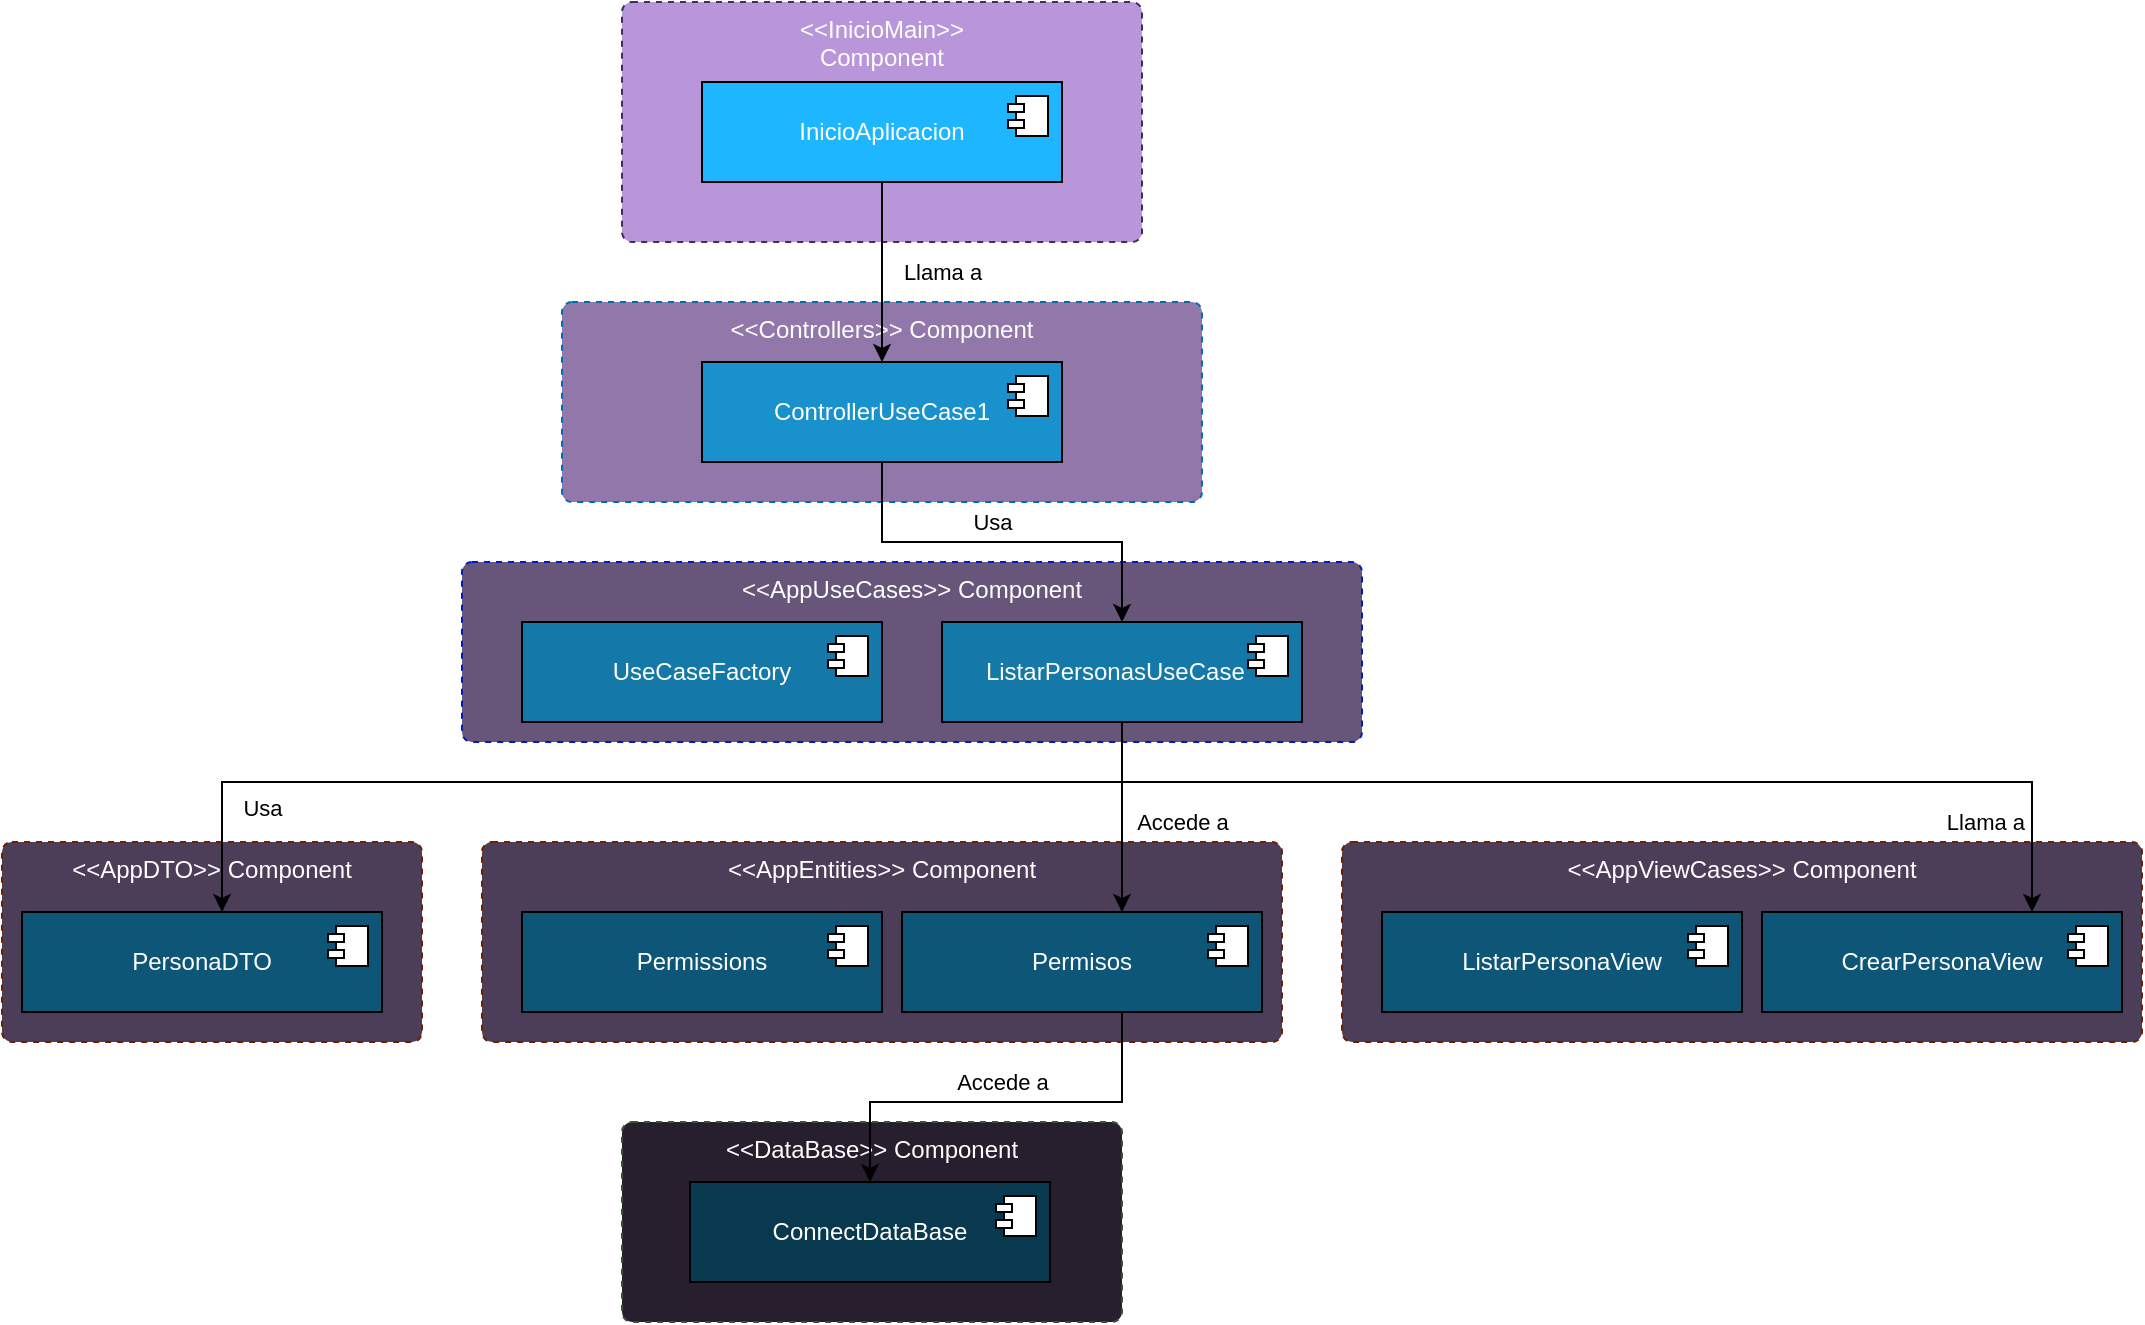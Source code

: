 <mxfile version="24.7.7">
  <diagram name="Página-1" id="VlQ6HZC6B33O2Ph2YO_7">
    <mxGraphModel dx="2074" dy="677" grid="1" gridSize="10" guides="1" tooltips="1" connect="1" arrows="1" fold="1" page="1" pageScale="1" pageWidth="827" pageHeight="1169" math="0" shadow="0">
      <root>
        <mxCell id="0" />
        <mxCell id="1" parent="0" />
        <mxCell id="_DpUyF2r_AuCn4P_OKAZ-36" value="&amp;lt;&amp;lt;AppDTO&amp;gt;&amp;gt; Component" style="html=1;align=center;verticalAlign=top;rounded=1;absoluteArcSize=1;arcSize=10;dashed=1;whiteSpace=wrap;fillColor=#4C3E59;strokeColor=#6D1F00;fontColor=#ffffff;" vertex="1" parent="1">
          <mxGeometry x="-20" y="500" width="210" height="100" as="geometry" />
        </mxCell>
        <mxCell id="_DpUyF2r_AuCn4P_OKAZ-24" value="&amp;lt;&amp;lt;Controllers&amp;gt;&amp;gt; Component" style="html=1;align=center;verticalAlign=top;rounded=1;absoluteArcSize=1;arcSize=10;dashed=1;whiteSpace=wrap;fillColor=#9277AB;strokeColor=#006EAF;fontColor=#ffffff;" vertex="1" parent="1">
          <mxGeometry x="260" y="230" width="320" height="100" as="geometry" />
        </mxCell>
        <mxCell id="_DpUyF2r_AuCn4P_OKAZ-8" value="&amp;lt;&amp;lt;InicioMain&amp;gt;&amp;gt;&lt;br&gt;Component" style="html=1;align=center;verticalAlign=top;rounded=1;absoluteArcSize=1;arcSize=10;dashed=1;whiteSpace=wrap;fillColor=#B996D9;strokeColor=#432D57;fontColor=#ffffff;" vertex="1" parent="1">
          <mxGeometry x="290" y="80" width="260" height="120" as="geometry" />
        </mxCell>
        <mxCell id="_DpUyF2r_AuCn4P_OKAZ-23" value="" style="edgeStyle=orthogonalEdgeStyle;rounded=0;orthogonalLoop=1;jettySize=auto;html=1;" edge="1" parent="1" source="_DpUyF2r_AuCn4P_OKAZ-1" target="_DpUyF2r_AuCn4P_OKAZ-21">
          <mxGeometry relative="1" as="geometry" />
        </mxCell>
        <mxCell id="_DpUyF2r_AuCn4P_OKAZ-60" value="Llama a" style="edgeLabel;html=1;align=center;verticalAlign=middle;resizable=0;points=[];labelBackgroundColor=none;" vertex="1" connectable="0" parent="_DpUyF2r_AuCn4P_OKAZ-23">
          <mxGeometry x="0.09" y="2" relative="1" as="geometry">
            <mxPoint x="28" y="-4" as="offset" />
          </mxGeometry>
        </mxCell>
        <mxCell id="_DpUyF2r_AuCn4P_OKAZ-1" value="InicioAplicacion" style="html=1;dropTarget=0;whiteSpace=wrap;fillColor=#1EB6FF;fontColor=#ffffff;strokeColor=#000000;" vertex="1" parent="1">
          <mxGeometry x="330" y="120" width="180" height="50" as="geometry" />
        </mxCell>
        <mxCell id="_DpUyF2r_AuCn4P_OKAZ-2" value="" style="shape=module;jettyWidth=8;jettyHeight=4;" vertex="1" parent="_DpUyF2r_AuCn4P_OKAZ-1">
          <mxGeometry x="1" width="20" height="20" relative="1" as="geometry">
            <mxPoint x="-27" y="7" as="offset" />
          </mxGeometry>
        </mxCell>
        <mxCell id="_DpUyF2r_AuCn4P_OKAZ-21" value="ControllerUseCase1" style="html=1;dropTarget=0;whiteSpace=wrap;fillColor=#1891CC;fontColor=#ffffff;strokeColor=default;" vertex="1" parent="1">
          <mxGeometry x="330" y="260" width="180" height="50" as="geometry" />
        </mxCell>
        <mxCell id="_DpUyF2r_AuCn4P_OKAZ-22" value="" style="shape=module;jettyWidth=8;jettyHeight=4;" vertex="1" parent="_DpUyF2r_AuCn4P_OKAZ-21">
          <mxGeometry x="1" width="20" height="20" relative="1" as="geometry">
            <mxPoint x="-27" y="7" as="offset" />
          </mxGeometry>
        </mxCell>
        <mxCell id="_DpUyF2r_AuCn4P_OKAZ-25" value="&amp;lt;&amp;lt;AppUseCases&amp;gt;&amp;gt; Component" style="html=1;align=center;verticalAlign=top;rounded=1;absoluteArcSize=1;arcSize=10;dashed=1;whiteSpace=wrap;fillColor=#68557A;strokeColor=#001DBC;fontColor=#ffffff;" vertex="1" parent="1">
          <mxGeometry x="210" y="360" width="450" height="90" as="geometry" />
        </mxCell>
        <mxCell id="_DpUyF2r_AuCn4P_OKAZ-28" value="" style="edgeStyle=orthogonalEdgeStyle;rounded=0;orthogonalLoop=1;jettySize=auto;html=1;exitX=0.5;exitY=1;exitDx=0;exitDy=0;" edge="1" parent="1" target="_DpUyF2r_AuCn4P_OKAZ-29" source="_DpUyF2r_AuCn4P_OKAZ-21">
          <mxGeometry relative="1" as="geometry">
            <mxPoint x="420" y="340" as="sourcePoint" />
          </mxGeometry>
        </mxCell>
        <mxCell id="_DpUyF2r_AuCn4P_OKAZ-59" value="Usa" style="edgeLabel;html=1;align=center;verticalAlign=middle;resizable=0;points=[];labelBackgroundColor=none;" vertex="1" connectable="0" parent="_DpUyF2r_AuCn4P_OKAZ-28">
          <mxGeometry x="-0.11" y="-1" relative="1" as="geometry">
            <mxPoint x="6" y="-11" as="offset" />
          </mxGeometry>
        </mxCell>
        <mxCell id="_DpUyF2r_AuCn4P_OKAZ-35" value="" style="edgeStyle=orthogonalEdgeStyle;rounded=0;orthogonalLoop=1;jettySize=auto;html=1;" edge="1" parent="1" target="_DpUyF2r_AuCn4P_OKAZ-33">
          <mxGeometry relative="1" as="geometry">
            <mxPoint x="540" y="440" as="sourcePoint" />
            <Array as="points">
              <mxPoint x="540" y="470" />
              <mxPoint x="90" y="470" />
            </Array>
          </mxGeometry>
        </mxCell>
        <mxCell id="_DpUyF2r_AuCn4P_OKAZ-58" value="Usa" style="edgeLabel;html=1;align=center;verticalAlign=middle;resizable=0;points=[];labelBackgroundColor=none;" vertex="1" connectable="0" parent="_DpUyF2r_AuCn4P_OKAZ-35">
          <mxGeometry x="0.807" y="1" relative="1" as="geometry">
            <mxPoint x="19" as="offset" />
          </mxGeometry>
        </mxCell>
        <mxCell id="_DpUyF2r_AuCn4P_OKAZ-29" value="ListarPersonasUseCase&amp;nbsp;&amp;nbsp;" style="html=1;dropTarget=0;whiteSpace=wrap;fillColor=#1478A8;fontColor=#ffffff;strokeColor=default;" vertex="1" parent="1">
          <mxGeometry x="450" y="390" width="180" height="50" as="geometry" />
        </mxCell>
        <mxCell id="_DpUyF2r_AuCn4P_OKAZ-30" value="" style="shape=module;jettyWidth=8;jettyHeight=4;" vertex="1" parent="_DpUyF2r_AuCn4P_OKAZ-29">
          <mxGeometry x="1" width="20" height="20" relative="1" as="geometry">
            <mxPoint x="-27" y="7" as="offset" />
          </mxGeometry>
        </mxCell>
        <mxCell id="_DpUyF2r_AuCn4P_OKAZ-31" value="UseCaseFactory" style="html=1;dropTarget=0;whiteSpace=wrap;fillColor=#1478A8;fontColor=#ffffff;strokeColor=#000000;" vertex="1" parent="1">
          <mxGeometry x="240" y="390" width="180" height="50" as="geometry" />
        </mxCell>
        <mxCell id="_DpUyF2r_AuCn4P_OKAZ-32" value="" style="shape=module;jettyWidth=8;jettyHeight=4;" vertex="1" parent="_DpUyF2r_AuCn4P_OKAZ-31">
          <mxGeometry x="1" width="20" height="20" relative="1" as="geometry">
            <mxPoint x="-27" y="7" as="offset" />
          </mxGeometry>
        </mxCell>
        <mxCell id="_DpUyF2r_AuCn4P_OKAZ-33" value="PersonaDTO" style="html=1;dropTarget=0;whiteSpace=wrap;fillColor=#0E5678;strokeColor=default;fontColor=#ffffff;" vertex="1" parent="1">
          <mxGeometry x="-10" y="535" width="180" height="50" as="geometry" />
        </mxCell>
        <mxCell id="_DpUyF2r_AuCn4P_OKAZ-34" value="" style="shape=module;jettyWidth=8;jettyHeight=4;" vertex="1" parent="_DpUyF2r_AuCn4P_OKAZ-33">
          <mxGeometry x="1" width="20" height="20" relative="1" as="geometry">
            <mxPoint x="-27" y="7" as="offset" />
          </mxGeometry>
        </mxCell>
        <mxCell id="_DpUyF2r_AuCn4P_OKAZ-37" value="&amp;lt;&amp;lt;AppEntities&amp;gt;&amp;gt; Component" style="html=1;align=center;verticalAlign=top;rounded=1;absoluteArcSize=1;arcSize=10;dashed=1;whiteSpace=wrap;fillColor=#4C3E59;strokeColor=#6D1F00;fontColor=#ffffff;" vertex="1" parent="1">
          <mxGeometry x="220" y="500" width="400" height="100" as="geometry" />
        </mxCell>
        <mxCell id="_DpUyF2r_AuCn4P_OKAZ-38" value="" style="edgeStyle=orthogonalEdgeStyle;rounded=0;orthogonalLoop=1;jettySize=auto;html=1;" edge="1" parent="1" target="_DpUyF2r_AuCn4P_OKAZ-39">
          <mxGeometry relative="1" as="geometry">
            <mxPoint x="540" y="440" as="sourcePoint" />
            <Array as="points">
              <mxPoint x="540" y="460" />
              <mxPoint x="540" y="460" />
            </Array>
          </mxGeometry>
        </mxCell>
        <mxCell id="_DpUyF2r_AuCn4P_OKAZ-54" value="Accede a" style="edgeLabel;html=1;align=center;verticalAlign=middle;resizable=0;points=[];labelBackgroundColor=none;" vertex="1" connectable="0" parent="_DpUyF2r_AuCn4P_OKAZ-38">
          <mxGeometry x="0.59" relative="1" as="geometry">
            <mxPoint x="30" y="-26" as="offset" />
          </mxGeometry>
        </mxCell>
        <mxCell id="_DpUyF2r_AuCn4P_OKAZ-39" value="Permisos" style="html=1;dropTarget=0;whiteSpace=wrap;fillColor=#0E5678;fontColor=#ffffff;strokeColor=default;" vertex="1" parent="1">
          <mxGeometry x="430" y="535" width="180" height="50" as="geometry" />
        </mxCell>
        <mxCell id="_DpUyF2r_AuCn4P_OKAZ-40" value="" style="shape=module;jettyWidth=8;jettyHeight=4;" vertex="1" parent="_DpUyF2r_AuCn4P_OKAZ-39">
          <mxGeometry x="1" width="20" height="20" relative="1" as="geometry">
            <mxPoint x="-27" y="7" as="offset" />
          </mxGeometry>
        </mxCell>
        <mxCell id="_DpUyF2r_AuCn4P_OKAZ-41" value="Permissions" style="html=1;dropTarget=0;whiteSpace=wrap;fillColor=#0E5678;fontColor=#ffffff;strokeColor=default;" vertex="1" parent="1">
          <mxGeometry x="240" y="535" width="180" height="50" as="geometry" />
        </mxCell>
        <mxCell id="_DpUyF2r_AuCn4P_OKAZ-42" value="" style="shape=module;jettyWidth=8;jettyHeight=4;" vertex="1" parent="_DpUyF2r_AuCn4P_OKAZ-41">
          <mxGeometry x="1" width="20" height="20" relative="1" as="geometry">
            <mxPoint x="-27" y="7" as="offset" />
          </mxGeometry>
        </mxCell>
        <mxCell id="_DpUyF2r_AuCn4P_OKAZ-43" value="&amp;lt;&amp;lt;AppViewCases&amp;gt;&amp;gt; Component" style="html=1;align=center;verticalAlign=top;rounded=1;absoluteArcSize=1;arcSize=10;dashed=1;whiteSpace=wrap;fillColor=#4C3E59;strokeColor=#6D1F00;fontColor=#ffffff;" vertex="1" parent="1">
          <mxGeometry x="650" y="500" width="400" height="100" as="geometry" />
        </mxCell>
        <mxCell id="_DpUyF2r_AuCn4P_OKAZ-44" value="CrearPersonaView" style="html=1;dropTarget=0;whiteSpace=wrap;fillColor=#0E5678;fontColor=#ffffff;strokeColor=default;" vertex="1" parent="1">
          <mxGeometry x="860" y="535" width="180" height="50" as="geometry" />
        </mxCell>
        <mxCell id="_DpUyF2r_AuCn4P_OKAZ-45" value="" style="shape=module;jettyWidth=8;jettyHeight=4;" vertex="1" parent="_DpUyF2r_AuCn4P_OKAZ-44">
          <mxGeometry x="1" width="20" height="20" relative="1" as="geometry">
            <mxPoint x="-27" y="7" as="offset" />
          </mxGeometry>
        </mxCell>
        <mxCell id="_DpUyF2r_AuCn4P_OKAZ-46" value="ListarPersonaView" style="html=1;dropTarget=0;whiteSpace=wrap;fillColor=#0E5678;fontColor=#ffffff;strokeColor=default;" vertex="1" parent="1">
          <mxGeometry x="670" y="535" width="180" height="50" as="geometry" />
        </mxCell>
        <mxCell id="_DpUyF2r_AuCn4P_OKAZ-47" value="" style="shape=module;jettyWidth=8;jettyHeight=4;" vertex="1" parent="_DpUyF2r_AuCn4P_OKAZ-46">
          <mxGeometry x="1" width="20" height="20" relative="1" as="geometry">
            <mxPoint x="-27" y="7" as="offset" />
          </mxGeometry>
        </mxCell>
        <mxCell id="_DpUyF2r_AuCn4P_OKAZ-48" value="" style="edgeStyle=orthogonalEdgeStyle;rounded=0;orthogonalLoop=1;jettySize=auto;html=1;exitX=0.5;exitY=1;exitDx=0;exitDy=0;entryX=0.75;entryY=0;entryDx=0;entryDy=0;" edge="1" parent="1" source="_DpUyF2r_AuCn4P_OKAZ-29" target="_DpUyF2r_AuCn4P_OKAZ-44">
          <mxGeometry relative="1" as="geometry">
            <mxPoint x="430" y="470" as="sourcePoint" />
            <Array as="points">
              <mxPoint x="540" y="440" />
              <mxPoint x="540" y="470" />
              <mxPoint x="995" y="470" />
            </Array>
            <mxPoint x="550" y="545" as="targetPoint" />
          </mxGeometry>
        </mxCell>
        <mxCell id="_DpUyF2r_AuCn4P_OKAZ-57" value="Llama a&amp;nbsp;" style="edgeLabel;html=1;align=center;verticalAlign=middle;resizable=0;points=[];labelBackgroundColor=none;" vertex="1" connectable="0" parent="_DpUyF2r_AuCn4P_OKAZ-48">
          <mxGeometry x="0.682" y="-3" relative="1" as="geometry">
            <mxPoint y="17" as="offset" />
          </mxGeometry>
        </mxCell>
        <mxCell id="_DpUyF2r_AuCn4P_OKAZ-50" value="&amp;lt;&amp;lt;DataBase&amp;gt;&amp;gt; Component" style="html=1;align=center;verticalAlign=top;rounded=1;absoluteArcSize=1;arcSize=10;dashed=1;whiteSpace=wrap;fillColor=#271F2E;strokeColor=#3A5431;fontColor=#ffffff;" vertex="1" parent="1">
          <mxGeometry x="290" y="640" width="250" height="100" as="geometry" />
        </mxCell>
        <mxCell id="_DpUyF2r_AuCn4P_OKAZ-51" value="ConnectDataBase" style="html=1;dropTarget=0;whiteSpace=wrap;fillColor=#09394F;fontColor=#ffffff;strokeColor=default;" vertex="1" parent="1">
          <mxGeometry x="324" y="670" width="180" height="50" as="geometry" />
        </mxCell>
        <mxCell id="_DpUyF2r_AuCn4P_OKAZ-52" value="" style="shape=module;jettyWidth=8;jettyHeight=4;strokeColor=default;" vertex="1" parent="_DpUyF2r_AuCn4P_OKAZ-51">
          <mxGeometry x="1" width="20" height="20" relative="1" as="geometry">
            <mxPoint x="-27" y="7" as="offset" />
          </mxGeometry>
        </mxCell>
        <mxCell id="_DpUyF2r_AuCn4P_OKAZ-53" value="" style="edgeStyle=orthogonalEdgeStyle;rounded=0;orthogonalLoop=1;jettySize=auto;html=1;entryX=0.5;entryY=0;entryDx=0;entryDy=0;" edge="1" parent="1" source="_DpUyF2r_AuCn4P_OKAZ-39" target="_DpUyF2r_AuCn4P_OKAZ-51">
          <mxGeometry relative="1" as="geometry">
            <mxPoint x="430" y="470" as="sourcePoint" />
            <Array as="points">
              <mxPoint x="540" y="630" />
              <mxPoint x="414" y="630" />
            </Array>
            <mxPoint x="550" y="545" as="targetPoint" />
          </mxGeometry>
        </mxCell>
        <mxCell id="_DpUyF2r_AuCn4P_OKAZ-55" value="Accede a" style="edgeLabel;html=1;align=center;verticalAlign=middle;resizable=0;points=[];labelBackgroundColor=none;" vertex="1" connectable="0" parent="1">
          <mxGeometry x="480.004" y="620.002" as="geometry" />
        </mxCell>
      </root>
    </mxGraphModel>
  </diagram>
</mxfile>
